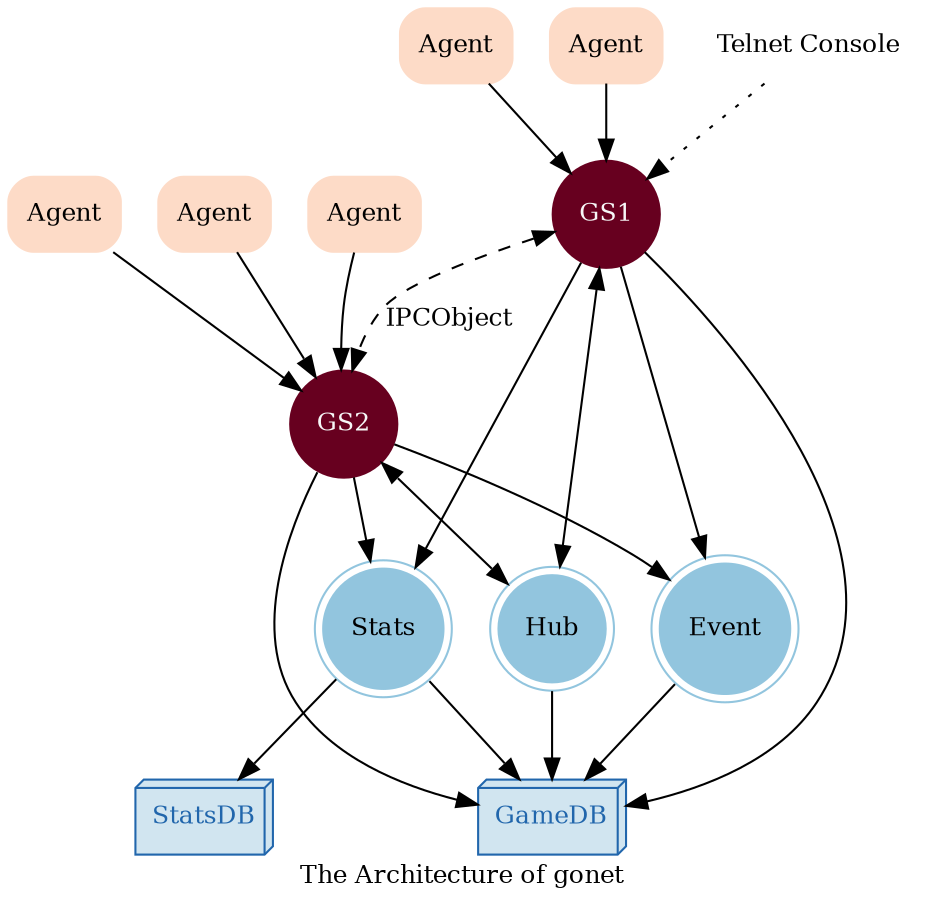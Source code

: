 digraph G {
	graph [label="The Architecture of gonet" fontsize=12];
	node [colorscheme=rdbu11 fontsize=12];
	edge [colorscheme=rdbu11 fontsize=12];
	subgraph Agents {
		node [label=Agent style="rounded,filled" shape=rect color=5];
		Agent1;
		Agent2;
		Agent3;
		Agent4;
		Agent5;
	}

	subgraph GS {
		node [style=filled shape=circle color=1 fontcolor=6];
		GS1;
		GS2;
		GS1->GS2 [dir=both label=IPCObject style=dashed];
	}

	subgraph {
		node [style=filled shape="doublecircle" color=8];
		Event;
		Hub;
		Stats;
	}

	subgraph {
		node [shape=box3d style=filled fillcolor=7 color=10 fontcolor=10];
		GameDB;
		StatsDB;
	}

	subgraph {
		Agent1->GS1;
		Agent2->GS1;
		Agent3->GS2;
		Agent4->GS2;
		Agent5->GS2;
	}

	GS1->Hub [dir=both];
	GS2->Hub [dir=both];
	GS1->Event;
	GS2->Event; 
	GS1->Stats;
	GS2->Stats; 
	GS1->GameDB;
	GS2->GameDB;
	
	Telnet [shape=plaintext label="Telnet Console"];
	Telnet->GS1 [style=dotted];

	Hub->GameDB;
	Event->GameDB;
	Stats->GameDB;
	Stats->StatsDB;
}

